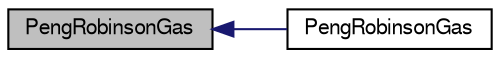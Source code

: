 digraph "PengRobinsonGas"
{
  bgcolor="transparent";
  edge [fontname="FreeSans",fontsize="10",labelfontname="FreeSans",labelfontsize="10"];
  node [fontname="FreeSans",fontsize="10",shape=record];
  rankdir="LR";
  Node1 [label="PengRobinsonGas",height=0.2,width=0.4,color="black", fillcolor="grey75", style="filled", fontcolor="black"];
  Node1 -> Node2 [dir="back",color="midnightblue",fontsize="10",style="solid",fontname="FreeSans"];
  Node2 [label="PengRobinsonGas",height=0.2,width=0.4,color="black",URL="$a30254.html#ad424ebd848ef55397096daf49cfc85d7",tooltip="Construct from Istream. "];
}
